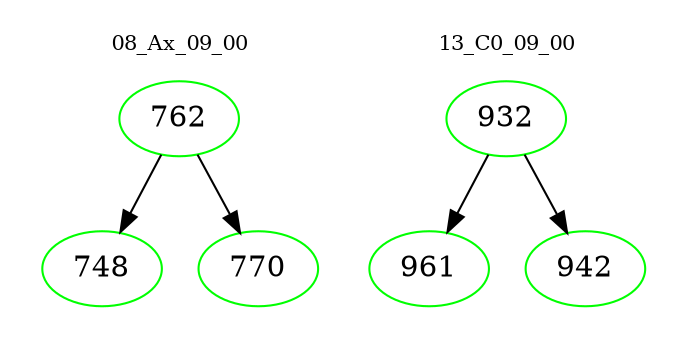 digraph{
subgraph cluster_0 {
color = white
label = "08_Ax_09_00";
fontsize=10;
T0_762 [label="762", color="green"]
T0_762 -> T0_748 [color="black"]
T0_748 [label="748", color="green"]
T0_762 -> T0_770 [color="black"]
T0_770 [label="770", color="green"]
}
subgraph cluster_1 {
color = white
label = "13_C0_09_00";
fontsize=10;
T1_932 [label="932", color="green"]
T1_932 -> T1_961 [color="black"]
T1_961 [label="961", color="green"]
T1_932 -> T1_942 [color="black"]
T1_942 [label="942", color="green"]
}
}
